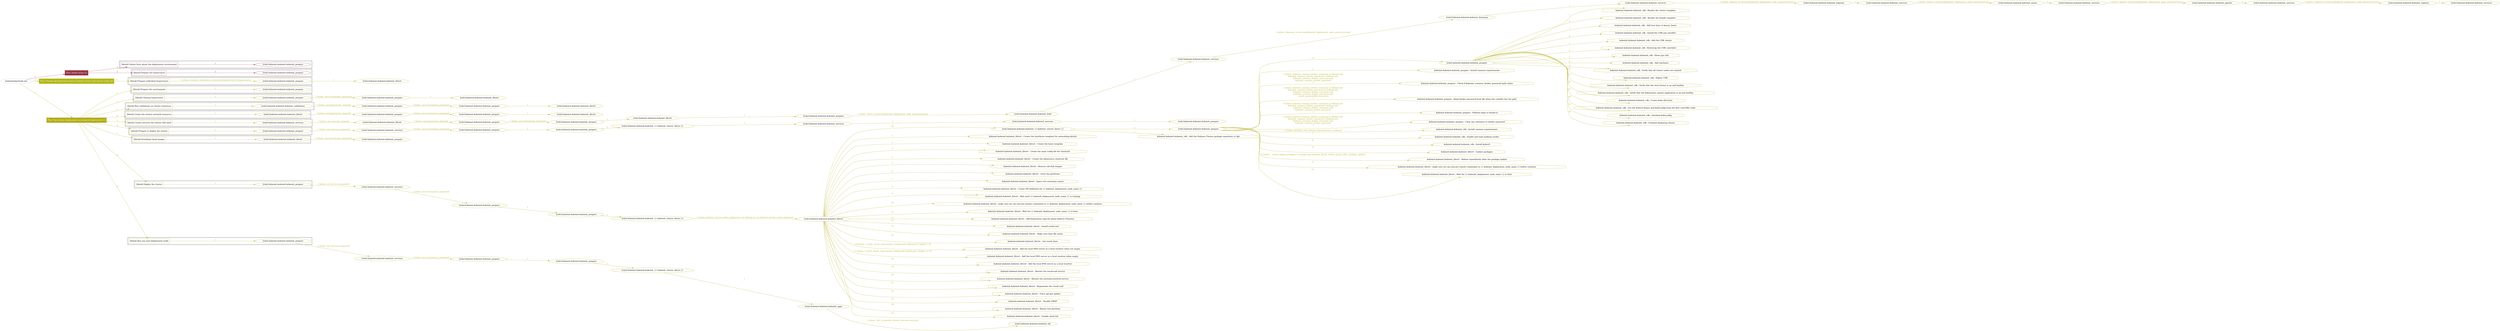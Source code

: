 digraph {
	graph [concentrate=true ordering=in rankdir=LR ratio=fill]
	edge [esep=5 sep=10]
	"kubeinit/playbook.yml" [id=root_node style=dotted]
	play_b4142843 [label="Play: Initial setup (1)" color="#973547" fontcolor="#ffffff" id=play_b4142843 shape=box style=filled tooltip=localhost]
	"kubeinit/playbook.yml" -> play_b4142843 [label="1 " color="#973547" fontcolor="#973547" id=edge_d8e93f79 labeltooltip="1 " tooltip="1 "]
	subgraph "kubeinit.kubeinit.kubeinit_prepare" {
		role_5fd76c20 [label="[role] kubeinit.kubeinit.kubeinit_prepare" color="#973547" id=role_5fd76c20 tooltip="kubeinit.kubeinit.kubeinit_prepare"]
	}
	subgraph "kubeinit.kubeinit.kubeinit_prepare" {
		role_b80c6a34 [label="[role] kubeinit.kubeinit.kubeinit_prepare" color="#973547" id=role_b80c6a34 tooltip="kubeinit.kubeinit.kubeinit_prepare"]
	}
	subgraph "Play: Initial setup (1)" {
		play_b4142843 -> block_f99a62e9 [label=1 color="#973547" fontcolor="#973547" id=edge_15dcc7bc labeltooltip=1 tooltip=1]
		subgraph cluster_block_f99a62e9 {
			block_f99a62e9 [label="[block] Gather facts about the deployment environment" color="#973547" id=block_f99a62e9 labeltooltip="Gather facts about the deployment environment" shape=box tooltip="Gather facts about the deployment environment"]
			block_f99a62e9 -> role_5fd76c20 [label="1 " color="#973547" fontcolor="#973547" id=edge_44fd4516 labeltooltip="1 " tooltip="1 "]
		}
		play_b4142843 -> block_16aec24b [label=2 color="#973547" fontcolor="#973547" id=edge_f9cb04c5 labeltooltip=2 tooltip=2]
		subgraph cluster_block_16aec24b {
			block_16aec24b [label="[block] Prepare the hypervisors" color="#973547" id=block_16aec24b labeltooltip="Prepare the hypervisors" shape=box tooltip="Prepare the hypervisors"]
			block_16aec24b -> role_b80c6a34 [label="1 " color="#973547" fontcolor="#973547" id=edge_e0d35c63 labeltooltip="1 " tooltip="1 "]
		}
	}
	play_0362718e [label="Play: Prepare all hypervisor hosts to deploy service and cluster nodes (0)" color="#b2b715" fontcolor="#ffffff" id=play_0362718e shape=box style=filled tooltip="Play: Prepare all hypervisor hosts to deploy service and cluster nodes (0)"]
	"kubeinit/playbook.yml" -> play_0362718e [label="2 " color="#b2b715" fontcolor="#b2b715" id=edge_70b43753 labeltooltip="2 " tooltip="2 "]
	subgraph "kubeinit.kubeinit.kubeinit_libvirt" {
		role_9002bcb9 [label="[role] kubeinit.kubeinit.kubeinit_libvirt" color="#b2b715" id=role_9002bcb9 tooltip="kubeinit.kubeinit.kubeinit_libvirt"]
	}
	subgraph "kubeinit.kubeinit.kubeinit_prepare" {
		role_f2a33eb7 [label="[role] kubeinit.kubeinit.kubeinit_prepare" color="#b2b715" id=role_f2a33eb7 tooltip="kubeinit.kubeinit.kubeinit_prepare"]
		role_f2a33eb7 -> role_9002bcb9 [label="1 " color="#b2b715" fontcolor="#b2b715" id=edge_ae31cb6d labeltooltip="1 " tooltip="1 "]
	}
	subgraph "Play: Prepare all hypervisor hosts to deploy service and cluster nodes (0)" {
		play_0362718e -> block_8d488126 [label=1 color="#b2b715" fontcolor="#b2b715" id=edge_5f3d4efa labeltooltip=1 tooltip=1]
		subgraph cluster_block_8d488126 {
			block_8d488126 [label="[block] Prepare individual hypervisors" color="#b2b715" id=block_8d488126 labeltooltip="Prepare individual hypervisors" shape=box tooltip="Prepare individual hypervisors"]
			block_8d488126 -> role_f2a33eb7 [label="1 [when: inventory_hostname in hostvars['kubeinit-facts'].hypervisors]" color="#b2b715" fontcolor="#b2b715" id=edge_90a49aba labeltooltip="1 [when: inventory_hostname in hostvars['kubeinit-facts'].hypervisors]" tooltip="1 [when: inventory_hostname in hostvars['kubeinit-facts'].hypervisors]"]
		}
	}
	play_d0fc94fb [label="Play: Run cluster deployment on prepared hypervisors (1)" color="#b2ad1a" fontcolor="#ffffff" id=play_d0fc94fb shape=box style=filled tooltip=localhost]
	"kubeinit/playbook.yml" -> play_d0fc94fb [label="3 " color="#b2ad1a" fontcolor="#b2ad1a" id=edge_9b1d80d9 labeltooltip="3 " tooltip="3 "]
	subgraph "kubeinit.kubeinit.kubeinit_prepare" {
		role_259c9ce5 [label="[role] kubeinit.kubeinit.kubeinit_prepare" color="#b2ad1a" id=role_259c9ce5 tooltip="kubeinit.kubeinit.kubeinit_prepare"]
	}
	subgraph "kubeinit.kubeinit.kubeinit_libvirt" {
		role_f465be51 [label="[role] kubeinit.kubeinit.kubeinit_libvirt" color="#b2ad1a" id=role_f465be51 tooltip="kubeinit.kubeinit.kubeinit_libvirt"]
	}
	subgraph "kubeinit.kubeinit.kubeinit_prepare" {
		role_e7b4a734 [label="[role] kubeinit.kubeinit.kubeinit_prepare" color="#b2ad1a" id=role_e7b4a734 tooltip="kubeinit.kubeinit.kubeinit_prepare"]
		role_e7b4a734 -> role_f465be51 [label="1 " color="#b2ad1a" fontcolor="#b2ad1a" id=edge_77a77939 labeltooltip="1 " tooltip="1 "]
	}
	subgraph "kubeinit.kubeinit.kubeinit_prepare" {
		role_81e64ee6 [label="[role] kubeinit.kubeinit.kubeinit_prepare" color="#b2ad1a" id=role_81e64ee6 tooltip="kubeinit.kubeinit.kubeinit_prepare"]
		role_81e64ee6 -> role_e7b4a734 [label="1 [when: not environment_prepared]" color="#b2ad1a" fontcolor="#b2ad1a" id=edge_45d0882b labeltooltip="1 [when: not environment_prepared]" tooltip="1 [when: not environment_prepared]"]
	}
	subgraph "kubeinit.kubeinit.kubeinit_libvirt" {
		role_05fbf9a8 [label="[role] kubeinit.kubeinit.kubeinit_libvirt" color="#b2ad1a" id=role_05fbf9a8 tooltip="kubeinit.kubeinit.kubeinit_libvirt"]
	}
	subgraph "kubeinit.kubeinit.kubeinit_prepare" {
		role_9c045e5a [label="[role] kubeinit.kubeinit.kubeinit_prepare" color="#b2ad1a" id=role_9c045e5a tooltip="kubeinit.kubeinit.kubeinit_prepare"]
		role_9c045e5a -> role_05fbf9a8 [label="1 " color="#b2ad1a" fontcolor="#b2ad1a" id=edge_de2a5a0a labeltooltip="1 " tooltip="1 "]
	}
	subgraph "kubeinit.kubeinit.kubeinit_prepare" {
		role_1e569037 [label="[role] kubeinit.kubeinit.kubeinit_prepare" color="#b2ad1a" id=role_1e569037 tooltip="kubeinit.kubeinit.kubeinit_prepare"]
		role_1e569037 -> role_9c045e5a [label="1 [when: not environment_prepared]" color="#b2ad1a" fontcolor="#b2ad1a" id=edge_0603b463 labeltooltip="1 [when: not environment_prepared]" tooltip="1 [when: not environment_prepared]"]
	}
	subgraph "kubeinit.kubeinit.kubeinit_validations" {
		role_11e7eadd [label="[role] kubeinit.kubeinit.kubeinit_validations" color="#b2ad1a" id=role_11e7eadd tooltip="kubeinit.kubeinit.kubeinit_validations"]
		role_11e7eadd -> role_1e569037 [label="1 [when: not hypervisors_cleaned]" color="#b2ad1a" fontcolor="#b2ad1a" id=edge_09c1f076 labeltooltip="1 [when: not hypervisors_cleaned]" tooltip="1 [when: not hypervisors_cleaned]"]
	}
	subgraph "kubeinit.kubeinit.kubeinit_libvirt" {
		role_dab13f3b [label="[role] kubeinit.kubeinit.kubeinit_libvirt" color="#b2ad1a" id=role_dab13f3b tooltip="kubeinit.kubeinit.kubeinit_libvirt"]
	}
	subgraph "kubeinit.kubeinit.kubeinit_prepare" {
		role_40592394 [label="[role] kubeinit.kubeinit.kubeinit_prepare" color="#b2ad1a" id=role_40592394 tooltip="kubeinit.kubeinit.kubeinit_prepare"]
		role_40592394 -> role_dab13f3b [label="1 " color="#b2ad1a" fontcolor="#b2ad1a" id=edge_db4a5496 labeltooltip="1 " tooltip="1 "]
	}
	subgraph "kubeinit.kubeinit.kubeinit_prepare" {
		role_64ebf9f7 [label="[role] kubeinit.kubeinit.kubeinit_prepare" color="#b2ad1a" id=role_64ebf9f7 tooltip="kubeinit.kubeinit.kubeinit_prepare"]
		role_64ebf9f7 -> role_40592394 [label="1 [when: not environment_prepared]" color="#b2ad1a" fontcolor="#b2ad1a" id=edge_c05d1795 labeltooltip="1 [when: not environment_prepared]" tooltip="1 [when: not environment_prepared]"]
	}
	subgraph "kubeinit.kubeinit.kubeinit_libvirt" {
		role_04cd56f4 [label="[role] kubeinit.kubeinit.kubeinit_libvirt" color="#b2ad1a" id=role_04cd56f4 tooltip="kubeinit.kubeinit.kubeinit_libvirt"]
		role_04cd56f4 -> role_64ebf9f7 [label="1 [when: not hypervisors_cleaned]" color="#b2ad1a" fontcolor="#b2ad1a" id=edge_a3b0ccb7 labeltooltip="1 [when: not hypervisors_cleaned]" tooltip="1 [when: not hypervisors_cleaned]"]
	}
	subgraph "kubeinit.kubeinit.kubeinit_services" {
		role_108289a1 [label="[role] kubeinit.kubeinit.kubeinit_services" color="#b2ad1a" id=role_108289a1 tooltip="kubeinit.kubeinit.kubeinit_services"]
	}
	subgraph "kubeinit.kubeinit.kubeinit_registry" {
		role_41460eb4 [label="[role] kubeinit.kubeinit.kubeinit_registry" color="#b2ad1a" id=role_41460eb4 tooltip="kubeinit.kubeinit.kubeinit_registry"]
		role_41460eb4 -> role_108289a1 [label="1 " color="#b2ad1a" fontcolor="#b2ad1a" id=edge_4aeb86e7 labeltooltip="1 " tooltip="1 "]
	}
	subgraph "kubeinit.kubeinit.kubeinit_services" {
		role_8ccbceeb [label="[role] kubeinit.kubeinit.kubeinit_services" color="#b2ad1a" id=role_8ccbceeb tooltip="kubeinit.kubeinit.kubeinit_services"]
		role_8ccbceeb -> role_41460eb4 [label="1 [when: 'registry' in hostvars[kubeinit_deployment_node_name].services]" color="#b2ad1a" fontcolor="#b2ad1a" id=edge_2a12ddde labeltooltip="1 [when: 'registry' in hostvars[kubeinit_deployment_node_name].services]" tooltip="1 [when: 'registry' in hostvars[kubeinit_deployment_node_name].services]"]
	}
	subgraph "kubeinit.kubeinit.kubeinit_apache" {
		role_a6cf0d19 [label="[role] kubeinit.kubeinit.kubeinit_apache" color="#b2ad1a" id=role_a6cf0d19 tooltip="kubeinit.kubeinit.kubeinit_apache"]
		role_a6cf0d19 -> role_8ccbceeb [label="1 " color="#b2ad1a" fontcolor="#b2ad1a" id=edge_65208956 labeltooltip="1 " tooltip="1 "]
	}
	subgraph "kubeinit.kubeinit.kubeinit_services" {
		role_ce0c48f6 [label="[role] kubeinit.kubeinit.kubeinit_services" color="#b2ad1a" id=role_ce0c48f6 tooltip="kubeinit.kubeinit.kubeinit_services"]
		role_ce0c48f6 -> role_a6cf0d19 [label="1 [when: 'apache' in hostvars[kubeinit_deployment_node_name].services]" color="#b2ad1a" fontcolor="#b2ad1a" id=edge_c51ceb13 labeltooltip="1 [when: 'apache' in hostvars[kubeinit_deployment_node_name].services]" tooltip="1 [when: 'apache' in hostvars[kubeinit_deployment_node_name].services]"]
	}
	subgraph "kubeinit.kubeinit.kubeinit_nexus" {
		role_27eefd0d [label="[role] kubeinit.kubeinit.kubeinit_nexus" color="#b2ad1a" id=role_27eefd0d tooltip="kubeinit.kubeinit.kubeinit_nexus"]
		role_27eefd0d -> role_ce0c48f6 [label="1 " color="#b2ad1a" fontcolor="#b2ad1a" id=edge_dad4a810 labeltooltip="1 " tooltip="1 "]
	}
	subgraph "kubeinit.kubeinit.kubeinit_services" {
		role_c124c440 [label="[role] kubeinit.kubeinit.kubeinit_services" color="#b2ad1a" id=role_c124c440 tooltip="kubeinit.kubeinit.kubeinit_services"]
		role_c124c440 -> role_27eefd0d [label="1 [when: 'nexus' in hostvars[kubeinit_deployment_node_name].services]" color="#b2ad1a" fontcolor="#b2ad1a" id=edge_c75cd27e labeltooltip="1 [when: 'nexus' in hostvars[kubeinit_deployment_node_name].services]" tooltip="1 [when: 'nexus' in hostvars[kubeinit_deployment_node_name].services]"]
	}
	subgraph "kubeinit.kubeinit.kubeinit_haproxy" {
		role_227ec26a [label="[role] kubeinit.kubeinit.kubeinit_haproxy" color="#b2ad1a" id=role_227ec26a tooltip="kubeinit.kubeinit.kubeinit_haproxy"]
		role_227ec26a -> role_c124c440 [label="1 " color="#b2ad1a" fontcolor="#b2ad1a" id=edge_9cbf6063 labeltooltip="1 " tooltip="1 "]
	}
	subgraph "kubeinit.kubeinit.kubeinit_services" {
		role_daa941b5 [label="[role] kubeinit.kubeinit.kubeinit_services" color="#b2ad1a" id=role_daa941b5 tooltip="kubeinit.kubeinit.kubeinit_services"]
		role_daa941b5 -> role_227ec26a [label="1 [when: 'haproxy' in hostvars[kubeinit_deployment_node_name].services]" color="#b2ad1a" fontcolor="#b2ad1a" id=edge_f5ceef2f labeltooltip="1 [when: 'haproxy' in hostvars[kubeinit_deployment_node_name].services]" tooltip="1 [when: 'haproxy' in hostvars[kubeinit_deployment_node_name].services]"]
	}
	subgraph "kubeinit.kubeinit.kubeinit_dnsmasq" {
		role_7cfa8751 [label="[role] kubeinit.kubeinit.kubeinit_dnsmasq" color="#b2ad1a" id=role_7cfa8751 tooltip="kubeinit.kubeinit.kubeinit_dnsmasq"]
		role_7cfa8751 -> role_daa941b5 [label="1 " color="#b2ad1a" fontcolor="#b2ad1a" id=edge_d35b6917 labeltooltip="1 " tooltip="1 "]
	}
	subgraph "kubeinit.kubeinit.kubeinit_services" {
		role_18c138a9 [label="[role] kubeinit.kubeinit.kubeinit_services" color="#b2ad1a" id=role_18c138a9 tooltip="kubeinit.kubeinit.kubeinit_services"]
		role_18c138a9 -> role_7cfa8751 [label="1 [when: 'dnsmasq' in hostvars[kubeinit_deployment_node_name].services]" color="#b2ad1a" fontcolor="#b2ad1a" id=edge_7dfa1e6d labeltooltip="1 [when: 'dnsmasq' in hostvars[kubeinit_deployment_node_name].services]" tooltip="1 [when: 'dnsmasq' in hostvars[kubeinit_deployment_node_name].services]"]
	}
	subgraph "kubeinit.kubeinit.kubeinit_bind" {
		role_0f2b4d2e [label="[role] kubeinit.kubeinit.kubeinit_bind" color="#b2ad1a" id=role_0f2b4d2e tooltip="kubeinit.kubeinit.kubeinit_bind"]
		role_0f2b4d2e -> role_18c138a9 [label="1 " color="#b2ad1a" fontcolor="#b2ad1a" id=edge_39209c2c labeltooltip="1 " tooltip="1 "]
	}
	subgraph "kubeinit.kubeinit.kubeinit_prepare" {
		role_6e317949 [label="[role] kubeinit.kubeinit.kubeinit_prepare" color="#b2ad1a" id=role_6e317949 tooltip="kubeinit.kubeinit.kubeinit_prepare"]
		role_6e317949 -> role_0f2b4d2e [label="1 [when: 'bind' in hostvars[kubeinit_deployment_node_name].services]" color="#b2ad1a" fontcolor="#b2ad1a" id=edge_e391d7bb labeltooltip="1 [when: 'bind' in hostvars[kubeinit_deployment_node_name].services]" tooltip="1 [when: 'bind' in hostvars[kubeinit_deployment_node_name].services]"]
	}
	subgraph "kubeinit.kubeinit.kubeinit_libvirt" {
		role_b9032626 [label="[role] kubeinit.kubeinit.kubeinit_libvirt" color="#b2ad1a" id=role_b9032626 tooltip="kubeinit.kubeinit.kubeinit_libvirt"]
		role_b9032626 -> role_6e317949 [label="1 " color="#b2ad1a" fontcolor="#b2ad1a" id=edge_2b557feb labeltooltip="1 " tooltip="1 "]
	}
	subgraph "kubeinit.kubeinit.kubeinit_prepare" {
		role_022afa67 [label="[role] kubeinit.kubeinit.kubeinit_prepare" color="#b2ad1a" id=role_022afa67 tooltip="kubeinit.kubeinit.kubeinit_prepare"]
		role_022afa67 -> role_b9032626 [label="1 " color="#b2ad1a" fontcolor="#b2ad1a" id=edge_54298afa labeltooltip="1 " tooltip="1 "]
	}
	subgraph "kubeinit.kubeinit.kubeinit_prepare" {
		role_ad750212 [label="[role] kubeinit.kubeinit.kubeinit_prepare" color="#b2ad1a" id=role_ad750212 tooltip="kubeinit.kubeinit.kubeinit_prepare"]
		role_ad750212 -> role_022afa67 [label="1 [when: not environment_prepared]" color="#b2ad1a" fontcolor="#b2ad1a" id=edge_8857d2ce labeltooltip="1 [when: not environment_prepared]" tooltip="1 [when: not environment_prepared]"]
	}
	subgraph "kubeinit.kubeinit.kubeinit_libvirt" {
		role_9d57970e [label="[role] kubeinit.kubeinit.kubeinit_libvirt" color="#b2ad1a" id=role_9d57970e tooltip="kubeinit.kubeinit.kubeinit_libvirt"]
		role_9d57970e -> role_ad750212 [label="1 [when: not hypervisors_cleaned]" color="#b2ad1a" fontcolor="#b2ad1a" id=edge_a274e584 labeltooltip="1 [when: not hypervisors_cleaned]" tooltip="1 [when: not hypervisors_cleaned]"]
	}
	subgraph "kubeinit.kubeinit.kubeinit_services" {
		role_e358cb60 [label="[role] kubeinit.kubeinit.kubeinit_services" color="#b2ad1a" id=role_e358cb60 tooltip="kubeinit.kubeinit.kubeinit_services"]
		role_e358cb60 -> role_9d57970e [label="1 [when: not network_created]" color="#b2ad1a" fontcolor="#b2ad1a" id=edge_c23378e9 labeltooltip="1 [when: not network_created]" tooltip="1 [when: not network_created]"]
	}
	subgraph "kubeinit.kubeinit.kubeinit_prepare" {
		role_d93c1aff [label="[role] kubeinit.kubeinit.kubeinit_prepare" color="#b2ad1a" id=role_d93c1aff tooltip="kubeinit.kubeinit.kubeinit_prepare"]
	}
	subgraph "kubeinit.kubeinit.kubeinit_services" {
		role_beaadd67 [label="[role] kubeinit.kubeinit.kubeinit_services" color="#b2ad1a" id=role_beaadd67 tooltip="kubeinit.kubeinit.kubeinit_services"]
		role_beaadd67 -> role_d93c1aff [label="1 " color="#b2ad1a" fontcolor="#b2ad1a" id=edge_4d64b4b0 labeltooltip="1 " tooltip="1 "]
	}
	subgraph "kubeinit.kubeinit.kubeinit_services" {
		role_87ef9348 [label="[role] kubeinit.kubeinit.kubeinit_services" color="#b2ad1a" id=role_87ef9348 tooltip="kubeinit.kubeinit.kubeinit_services"]
		role_87ef9348 -> role_beaadd67 [label="1 " color="#b2ad1a" fontcolor="#b2ad1a" id=edge_472b96a5 labeltooltip="1 " tooltip="1 "]
	}
	subgraph "kubeinit.kubeinit.kubeinit_{{ kubeinit_cluster_distro }}" {
		role_b4064f18 [label="[role] kubeinit.kubeinit.kubeinit_{{ kubeinit_cluster_distro }}" color="#b2ad1a" id=role_b4064f18 tooltip="kubeinit.kubeinit.kubeinit_{{ kubeinit_cluster_distro }}"]
		role_b4064f18 -> role_87ef9348 [label="1 " color="#b2ad1a" fontcolor="#b2ad1a" id=edge_834eebdc labeltooltip="1 " tooltip="1 "]
	}
	subgraph "kubeinit.kubeinit.kubeinit_prepare" {
		role_a19bcbb1 [label="[role] kubeinit.kubeinit.kubeinit_prepare" color="#b2ad1a" id=role_a19bcbb1 tooltip="kubeinit.kubeinit.kubeinit_prepare"]
		role_a19bcbb1 -> role_b4064f18 [label="1 " color="#b2ad1a" fontcolor="#b2ad1a" id=edge_17919f01 labeltooltip="1 " tooltip="1 "]
	}
	subgraph "kubeinit.kubeinit.kubeinit_prepare" {
		role_907b0729 [label="[role] kubeinit.kubeinit.kubeinit_prepare" color="#b2ad1a" id=role_907b0729 tooltip="kubeinit.kubeinit.kubeinit_prepare"]
		role_907b0729 -> role_a19bcbb1 [label="1 " color="#b2ad1a" fontcolor="#b2ad1a" id=edge_40e25a2a labeltooltip="1 " tooltip="1 "]
	}
	subgraph "kubeinit.kubeinit.kubeinit_services" {
		role_db659fed [label="[role] kubeinit.kubeinit.kubeinit_services" color="#b2ad1a" id=role_db659fed tooltip="kubeinit.kubeinit.kubeinit_services"]
		role_db659fed -> role_907b0729 [label="1 [when: not environment_prepared]" color="#b2ad1a" fontcolor="#b2ad1a" id=edge_c89e1618 labeltooltip="1 [when: not environment_prepared]" tooltip="1 [when: not environment_prepared]"]
	}
	subgraph "kubeinit.kubeinit.kubeinit_prepare" {
		role_b48a339b [label="[role] kubeinit.kubeinit.kubeinit_prepare" color="#b2ad1a" id=role_b48a339b tooltip="kubeinit.kubeinit.kubeinit_prepare"]
		role_b48a339b -> role_db659fed [label="1 [when: not services_prepared]" color="#b2ad1a" fontcolor="#b2ad1a" id=edge_889160a8 labeltooltip="1 [when: not services_prepared]" tooltip="1 [when: not services_prepared]"]
	}
	subgraph "kubeinit.kubeinit.kubeinit_prepare" {
		role_15819dd2 [label="[role] kubeinit.kubeinit.kubeinit_prepare" color="#b2ad1a" id=role_15819dd2 tooltip="kubeinit.kubeinit.kubeinit_prepare"]
	}
	subgraph "kubeinit.kubeinit.kubeinit_libvirt" {
		role_956dd9eb [label="[role] kubeinit.kubeinit.kubeinit_libvirt" color="#b2ad1a" id=role_956dd9eb tooltip="kubeinit.kubeinit.kubeinit_libvirt"]
		role_956dd9eb -> role_15819dd2 [label="1 [when: not environment_prepared]" color="#b2ad1a" fontcolor="#b2ad1a" id=edge_f601525b labeltooltip="1 [when: not environment_prepared]" tooltip="1 [when: not environment_prepared]"]
	}
	subgraph "kubeinit.kubeinit.kubeinit_prepare" {
		role_2379532b [label="[role] kubeinit.kubeinit.kubeinit_prepare" color="#b2ad1a" id=role_2379532b tooltip="kubeinit.kubeinit.kubeinit_prepare"]
		task_6950f49f [label="kubeinit.kubeinit.kubeinit_cdk : Render the cluster template" color="#b2ad1a" id=task_6950f49f shape=octagon tooltip="kubeinit.kubeinit.kubeinit_cdk : Render the cluster template"]
		role_2379532b -> task_6950f49f [label="1 " color="#b2ad1a" fontcolor="#b2ad1a" id=edge_3edfcd7d labeltooltip="1 " tooltip="1 "]
		task_e66ec96d [label="kubeinit.kubeinit.kubeinit_cdk : Render the bundle template" color="#b2ad1a" id=task_e66ec96d shape=octagon tooltip="kubeinit.kubeinit.kubeinit_cdk : Render the bundle template"]
		role_2379532b -> task_e66ec96d [label="2 " color="#b2ad1a" fontcolor="#b2ad1a" id=edge_dbed618c labeltooltip="2 " tooltip="2 "]
		task_2e17ccae [label="kubeinit.kubeinit.kubeinit_cdk : Add host keys to known_hosts" color="#b2ad1a" id=task_2e17ccae shape=octagon tooltip="kubeinit.kubeinit.kubeinit_cdk : Add host keys to known_hosts"]
		role_2379532b -> task_2e17ccae [label="3 " color="#b2ad1a" fontcolor="#b2ad1a" id=edge_3593e011 labeltooltip="3 " tooltip="3 "]
		task_f4982a74 [label="kubeinit.kubeinit.kubeinit_cdk : Install the CDK juju installer" color="#b2ad1a" id=task_f4982a74 shape=octagon tooltip="kubeinit.kubeinit.kubeinit_cdk : Install the CDK juju installer"]
		role_2379532b -> task_f4982a74 [label="4 " color="#b2ad1a" fontcolor="#b2ad1a" id=edge_7eb74ea6 labeltooltip="4 " tooltip="4 "]
		task_4a4a9080 [label="kubeinit.kubeinit.kubeinit_cdk : Add the CDK cluster" color="#b2ad1a" id=task_4a4a9080 shape=octagon tooltip="kubeinit.kubeinit.kubeinit_cdk : Add the CDK cluster"]
		role_2379532b -> task_4a4a9080 [label="5 " color="#b2ad1a" fontcolor="#b2ad1a" id=edge_3a8000be labeltooltip="5 " tooltip="5 "]
		task_4d718269 [label="kubeinit.kubeinit.kubeinit_cdk : Bootstrap the CDK controller" color="#b2ad1a" id=task_4d718269 shape=octagon tooltip="kubeinit.kubeinit.kubeinit_cdk : Bootstrap the CDK controller"]
		role_2379532b -> task_4d718269 [label="6 " color="#b2ad1a" fontcolor="#b2ad1a" id=edge_05aef146 labeltooltip="6 " tooltip="6 "]
		task_df043d96 [label="kubeinit.kubeinit.kubeinit_cdk : Show juju info" color="#b2ad1a" id=task_df043d96 shape=octagon tooltip="kubeinit.kubeinit.kubeinit_cdk : Show juju info"]
		role_2379532b -> task_df043d96 [label="7 " color="#b2ad1a" fontcolor="#b2ad1a" id=edge_56c8c7fe labeltooltip="7 " tooltip="7 "]
		task_5eddd53b [label="kubeinit.kubeinit.kubeinit_cdk : Add machines" color="#b2ad1a" id=task_5eddd53b shape=octagon tooltip="kubeinit.kubeinit.kubeinit_cdk : Add machines"]
		role_2379532b -> task_5eddd53b [label="8 " color="#b2ad1a" fontcolor="#b2ad1a" id=edge_5dacf59e labeltooltip="8 " tooltip="8 "]
		task_c7b1f2e1 [label="kubeinit.kubeinit.kubeinit_cdk : Verify that all cluster nodes are started" color="#b2ad1a" id=task_c7b1f2e1 shape=octagon tooltip="kubeinit.kubeinit.kubeinit_cdk : Verify that all cluster nodes are started"]
		role_2379532b -> task_c7b1f2e1 [label="9 " color="#b2ad1a" fontcolor="#b2ad1a" id=edge_bc8a4c61 labeltooltip="9 " tooltip="9 "]
		task_26461da7 [label="kubeinit.kubeinit.kubeinit_cdk : Deploy CDK" color="#b2ad1a" id=task_26461da7 shape=octagon tooltip="kubeinit.kubeinit.kubeinit_cdk : Deploy CDK"]
		role_2379532b -> task_26461da7 [label="10 " color="#b2ad1a" fontcolor="#b2ad1a" id=edge_b9ee00a0 labeltooltip="10 " tooltip="10 "]
		task_0b14b20a [label="kubeinit.kubeinit.kubeinit_cdk : Verify that the etcd cluster is up and healthy" color="#b2ad1a" id=task_0b14b20a shape=octagon tooltip="kubeinit.kubeinit.kubeinit_cdk : Verify that the etcd cluster is up and healthy"]
		role_2379532b -> task_0b14b20a [label="11 " color="#b2ad1a" fontcolor="#b2ad1a" id=edge_00f7691c labeltooltip="11 " tooltip="11 "]
		task_131e657b [label="kubeinit.kubeinit.kubeinit_cdk : Verify that the kubernetes_master application is up and healthy" color="#b2ad1a" id=task_131e657b shape=octagon tooltip="kubeinit.kubeinit.kubeinit_cdk : Verify that the kubernetes_master application is up and healthy"]
		role_2379532b -> task_131e657b [label="12 " color="#b2ad1a" fontcolor="#b2ad1a" id=edge_fa1e1a50 labeltooltip="12 " tooltip="12 "]
		task_aa17c3f0 [label="kubeinit.kubeinit.kubeinit_cdk : Create kube directory" color="#b2ad1a" id=task_aa17c3f0 shape=octagon tooltip="kubeinit.kubeinit.kubeinit_cdk : Create kube directory"]
		role_2379532b -> task_aa17c3f0 [label="13 " color="#b2ad1a" fontcolor="#b2ad1a" id=edge_d06d233b labeltooltip="13 " tooltip="13 "]
		task_bfe12432 [label="kubeinit.kubeinit.kubeinit_cdk : Get the kubectl binary and kubeconfig from the first controller node" color="#b2ad1a" id=task_bfe12432 shape=octagon tooltip="kubeinit.kubeinit.kubeinit_cdk : Get the kubectl binary and kubeconfig from the first controller node"]
		role_2379532b -> task_bfe12432 [label="14 " color="#b2ad1a" fontcolor="#b2ad1a" id=edge_3d5d6f25 labeltooltip="14 " tooltip="14 "]
		task_8e58dd4b [label="kubeinit.kubeinit.kubeinit_cdk : Autoload kubeconfig" color="#b2ad1a" id=task_8e58dd4b shape=octagon tooltip="kubeinit.kubeinit.kubeinit_cdk : Autoload kubeconfig"]
		role_2379532b -> task_8e58dd4b [label="15 " color="#b2ad1a" fontcolor="#b2ad1a" id=edge_bcc67c30 labeltooltip="15 " tooltip="15 "]
		task_c4583823 [label="kubeinit.kubeinit.kubeinit_cdk : Finished deploying cluster" color="#b2ad1a" id=task_c4583823 shape=octagon tooltip="kubeinit.kubeinit.kubeinit_cdk : Finished deploying cluster"]
		role_2379532b -> task_c4583823 [label="16 " color="#b2ad1a" fontcolor="#b2ad1a" id=edge_87561756 labeltooltip="16 " tooltip="16 "]
	}
	subgraph "kubeinit.kubeinit.kubeinit_prepare" {
		role_007ca981 [label="[role] kubeinit.kubeinit.kubeinit_prepare" color="#b2ad1a" id=role_007ca981 tooltip="kubeinit.kubeinit.kubeinit_prepare"]
		task_cea8e352 [label="kubeinit.kubeinit.kubeinit_prepare : Install common requirements" color="#b2ad1a" id=task_cea8e352 shape=octagon tooltip="kubeinit.kubeinit.kubeinit_prepare : Install common requirements"]
		role_007ca981 -> task_cea8e352 [label="1 " color="#b2ad1a" fontcolor="#b2ad1a" id=edge_42fbe303 labeltooltip="1 " tooltip="1 "]
		task_3368d740 [label="kubeinit.kubeinit.kubeinit_prepare : Check if kubeinit_common_docker_password path exists" color="#b2ad1a" id=task_3368d740 shape=octagon tooltip="kubeinit.kubeinit.kubeinit_prepare : Check if kubeinit_common_docker_password path exists"]
		role_007ca981 -> task_3368d740 [label="2 [when: kubeinit_common_docker_username is defined and
kubeinit_common_docker_password is defined and
kubeinit_common_docker_username and
kubeinit_common_docker_password
]" color="#b2ad1a" fontcolor="#b2ad1a" id=edge_ccf9ada4 labeltooltip="2 [when: kubeinit_common_docker_username is defined and
kubeinit_common_docker_password is defined and
kubeinit_common_docker_username and
kubeinit_common_docker_password
]" tooltip="2 [when: kubeinit_common_docker_username is defined and
kubeinit_common_docker_password is defined and
kubeinit_common_docker_username and
kubeinit_common_docker_password
]"]
		task_30d4f455 [label="kubeinit.kubeinit.kubeinit_prepare : Read docker password from file when the variable has the path" color="#b2ad1a" id=task_30d4f455 shape=octagon tooltip="kubeinit.kubeinit.kubeinit_prepare : Read docker password from file when the variable has the path"]
		role_007ca981 -> task_30d4f455 [label="3 [when: kubeinit_common_docker_username is defined and
kubeinit_common_docker_password is defined and
kubeinit_common_docker_username and
kubeinit_common_docker_password and
_result_passwordfile.stat.exists
]" color="#b2ad1a" fontcolor="#b2ad1a" id=edge_eb710c03 labeltooltip="3 [when: kubeinit_common_docker_username is defined and
kubeinit_common_docker_password is defined and
kubeinit_common_docker_username and
kubeinit_common_docker_password and
_result_passwordfile.stat.exists
]" tooltip="3 [when: kubeinit_common_docker_username is defined and
kubeinit_common_docker_password is defined and
kubeinit_common_docker_username and
kubeinit_common_docker_password and
_result_passwordfile.stat.exists
]"]
		task_5c6c90e7 [label="kubeinit.kubeinit.kubeinit_prepare : Podman login to docker.io" color="#b2ad1a" id=task_5c6c90e7 shape=octagon tooltip="kubeinit.kubeinit.kubeinit_prepare : Podman login to docker.io"]
		role_007ca981 -> task_5c6c90e7 [label="4 [when: kubeinit_common_docker_username is defined and
kubeinit_common_docker_password is defined and
kubeinit_common_docker_username and
kubeinit_common_docker_password
]" color="#b2ad1a" fontcolor="#b2ad1a" id=edge_d5a35529 labeltooltip="4 [when: kubeinit_common_docker_username is defined and
kubeinit_common_docker_password is defined and
kubeinit_common_docker_username and
kubeinit_common_docker_password
]" tooltip="4 [when: kubeinit_common_docker_username is defined and
kubeinit_common_docker_password is defined and
kubeinit_common_docker_username and
kubeinit_common_docker_password
]"]
		task_4f383a5c [label="kubeinit.kubeinit.kubeinit_prepare : Clear any reference to docker password" color="#b2ad1a" id=task_4f383a5c shape=octagon tooltip="kubeinit.kubeinit.kubeinit_prepare : Clear any reference to docker password"]
		role_007ca981 -> task_4f383a5c [label="5 [when: kubeinit_common_docker_username is defined and
kubeinit_common_docker_password is defined and
kubeinit_common_docker_username and
kubeinit_common_docker_password
]" color="#b2ad1a" fontcolor="#b2ad1a" id=edge_2728b75c labeltooltip="5 [when: kubeinit_common_docker_username is defined and
kubeinit_common_docker_password is defined and
kubeinit_common_docker_username and
kubeinit_common_docker_password
]" tooltip="5 [when: kubeinit_common_docker_username is defined and
kubeinit_common_docker_password is defined and
kubeinit_common_docker_username and
kubeinit_common_docker_password
]"]
		task_055ba95b [label="kubeinit.kubeinit.kubeinit_cdk : Install common requirements" color="#b2ad1a" id=task_055ba95b shape=octagon tooltip="kubeinit.kubeinit.kubeinit_cdk : Install common requirements"]
		role_007ca981 -> task_055ba95b [label="6 [when: kubeinit_cdk_common_dependencies is defined]" color="#b2ad1a" fontcolor="#b2ad1a" id=edge_1c684b34 labeltooltip="6 [when: kubeinit_cdk_common_dependencies is defined]" tooltip="6 [when: kubeinit_cdk_common_dependencies is defined]"]
		task_d82a668e [label="kubeinit.kubeinit.kubeinit_cdk : Enable and start podman.socket" color="#b2ad1a" id=task_d82a668e shape=octagon tooltip="kubeinit.kubeinit.kubeinit_cdk : Enable and start podman.socket"]
		role_007ca981 -> task_d82a668e [label="7 " color="#b2ad1a" fontcolor="#b2ad1a" id=edge_dbef0c5d labeltooltip="7 " tooltip="7 "]
		task_de0e8891 [label="kubeinit.kubeinit.kubeinit_cdk : Install kubectl" color="#b2ad1a" id=task_de0e8891 shape=octagon tooltip="kubeinit.kubeinit.kubeinit_cdk : Install kubectl"]
		role_007ca981 -> task_de0e8891 [label="8 " color="#b2ad1a" fontcolor="#b2ad1a" id=edge_7aa85e52 labeltooltip="8 " tooltip="8 "]
		task_27b03a95 [label="kubeinit.kubeinit.kubeinit_libvirt : Update packages" color="#b2ad1a" id=task_27b03a95 shape=octagon tooltip="kubeinit.kubeinit.kubeinit_libvirt : Update packages"]
		role_007ca981 -> task_27b03a95 [label="9 " color="#b2ad1a" fontcolor="#b2ad1a" id=edge_3c4009ba labeltooltip="9 " tooltip="9 "]
		task_c9ffb360 [label="kubeinit.kubeinit.kubeinit_libvirt : Reboot immediately after the package update" color="#b2ad1a" id=task_c9ffb360 shape=octagon tooltip="kubeinit.kubeinit.kubeinit_libvirt : Reboot immediately after the package update"]
		role_007ca981 -> task_c9ffb360 [label="10 [when: _result_update_packages is changed and kubeinit_libvirt_reboot_guests_after_package_update]" color="#b2ad1a" fontcolor="#b2ad1a" id=edge_acb1fa21 labeltooltip="10 [when: _result_update_packages is changed and kubeinit_libvirt_reboot_guests_after_package_update]" tooltip="10 [when: _result_update_packages is changed and kubeinit_libvirt_reboot_guests_after_package_update]"]
		task_37541da1 [label="kubeinit.kubeinit.kubeinit_libvirt : make sure we can execute remote commands in {{ kubeinit_deployment_node_name }} before continue" color="#b2ad1a" id=task_37541da1 shape=octagon tooltip="kubeinit.kubeinit.kubeinit_libvirt : make sure we can execute remote commands in {{ kubeinit_deployment_node_name }} before continue"]
		role_007ca981 -> task_37541da1 [label="11 " color="#b2ad1a" fontcolor="#b2ad1a" id=edge_e622f2f1 labeltooltip="11 " tooltip="11 "]
		task_2daf8ffc [label="kubeinit.kubeinit.kubeinit_libvirt : Wait for {{ kubeinit_deployment_node_name }} to boot" color="#b2ad1a" id=task_2daf8ffc shape=octagon tooltip="kubeinit.kubeinit.kubeinit_libvirt : Wait for {{ kubeinit_deployment_node_name }} to boot"]
		role_007ca981 -> task_2daf8ffc [label="12 " color="#b2ad1a" fontcolor="#b2ad1a" id=edge_8d0ed63e labeltooltip="12 " tooltip="12 "]
		role_007ca981 -> role_2379532b [label="13 " color="#b2ad1a" fontcolor="#b2ad1a" id=edge_156a6fd0 labeltooltip="13 " tooltip="13 "]
	}
	subgraph "kubeinit.kubeinit.kubeinit_{{ kubeinit_cluster_distro }}" {
		role_8e84b22d [label="[role] kubeinit.kubeinit.kubeinit_{{ kubeinit_cluster_distro }}" color="#b2ad1a" id=role_8e84b22d tooltip="kubeinit.kubeinit.kubeinit_{{ kubeinit_cluster_distro }}"]
		task_781e2c9c [label="kubeinit.kubeinit.kubeinit_cdk : Add the Podman Ubuntu package repository to Apt" color="#b2ad1a" id=task_781e2c9c shape=octagon tooltip="kubeinit.kubeinit.kubeinit_cdk : Add the Podman Ubuntu package repository to Apt"]
		role_8e84b22d -> task_781e2c9c [label="1 " color="#b2ad1a" fontcolor="#b2ad1a" id=edge_c27c994d labeltooltip="1 " tooltip="1 "]
		role_8e84b22d -> role_007ca981 [label="2 " color="#b2ad1a" fontcolor="#b2ad1a" id=edge_e93b52b0 labeltooltip="2 " tooltip="2 "]
	}
	subgraph "kubeinit.kubeinit.kubeinit_libvirt" {
		role_63323126 [label="[role] kubeinit.kubeinit.kubeinit_libvirt" color="#b2ad1a" id=role_63323126 tooltip="kubeinit.kubeinit.kubeinit_libvirt"]
		task_f4f338ff [label="kubeinit.kubeinit.kubeinit_libvirt : Create the interfaces template for networking details" color="#b2ad1a" id=task_f4f338ff shape=octagon tooltip="kubeinit.kubeinit.kubeinit_libvirt : Create the interfaces template for networking details"]
		role_63323126 -> task_f4f338ff [label="1 " color="#b2ad1a" fontcolor="#b2ad1a" id=edge_38923645 labeltooltip="1 " tooltip="1 "]
		task_bbe5bb92 [label="kubeinit.kubeinit.kubeinit_libvirt : Create the hosts template" color="#b2ad1a" id=task_bbe5bb92 shape=octagon tooltip="kubeinit.kubeinit.kubeinit_libvirt : Create the hosts template"]
		role_63323126 -> task_bbe5bb92 [label="2 " color="#b2ad1a" fontcolor="#b2ad1a" id=edge_d3c26ae6 labeltooltip="2 " tooltip="2 "]
		task_bb314253 [label="kubeinit.kubeinit.kubeinit_libvirt : Create the main config file for cloud-init" color="#b2ad1a" id=task_bb314253 shape=octagon tooltip="kubeinit.kubeinit.kubeinit_libvirt : Create the main config file for cloud-init"]
		role_63323126 -> task_bb314253 [label="3 " color="#b2ad1a" fontcolor="#b2ad1a" id=edge_5cf46a34 labeltooltip="3 " tooltip="3 "]
		task_211a4c5f [label="kubeinit.kubeinit.kubeinit_libvirt : Create the datasource cloud-init file" color="#b2ad1a" id=task_211a4c5f shape=octagon tooltip="kubeinit.kubeinit.kubeinit_libvirt : Create the datasource cloud-init file"]
		role_63323126 -> task_211a4c5f [label="4 " color="#b2ad1a" fontcolor="#b2ad1a" id=edge_ef6dec38 labeltooltip="4 " tooltip="4 "]
		task_29f82415 [label="kubeinit.kubeinit.kubeinit_libvirt : Remove old disk images" color="#b2ad1a" id=task_29f82415 shape=octagon tooltip="kubeinit.kubeinit.kubeinit_libvirt : Remove old disk images"]
		role_63323126 -> task_29f82415 [label="5 " color="#b2ad1a" fontcolor="#b2ad1a" id=edge_717765b4 labeltooltip="5 " tooltip="5 "]
		task_df3feb4d [label="kubeinit.kubeinit.kubeinit_libvirt : Grow the partitions" color="#b2ad1a" id=task_df3feb4d shape=octagon tooltip="kubeinit.kubeinit.kubeinit_libvirt : Grow the partitions"]
		role_63323126 -> task_df3feb4d [label="6 " color="#b2ad1a" fontcolor="#b2ad1a" id=edge_10334da6 labeltooltip="6 " tooltip="6 "]
		task_799baf05 [label="kubeinit.kubeinit.kubeinit_libvirt : Inject virt-customize assets" color="#b2ad1a" id=task_799baf05 shape=octagon tooltip="kubeinit.kubeinit.kubeinit_libvirt : Inject virt-customize assets"]
		role_63323126 -> task_799baf05 [label="7 " color="#b2ad1a" fontcolor="#b2ad1a" id=edge_d1a578e2 labeltooltip="7 " tooltip="7 "]
		task_578360fa [label="kubeinit.kubeinit.kubeinit_libvirt : Create VM definition for {{ kubeinit_deployment_node_name }}" color="#b2ad1a" id=task_578360fa shape=octagon tooltip="kubeinit.kubeinit.kubeinit_libvirt : Create VM definition for {{ kubeinit_deployment_node_name }}"]
		role_63323126 -> task_578360fa [label="8 " color="#b2ad1a" fontcolor="#b2ad1a" id=edge_828d9a6c labeltooltip="8 " tooltip="8 "]
		task_27cf1802 [label="kubeinit.kubeinit.kubeinit_libvirt : Wait until {{ kubeinit_deployment_node_name }} is running" color="#b2ad1a" id=task_27cf1802 shape=octagon tooltip="kubeinit.kubeinit.kubeinit_libvirt : Wait until {{ kubeinit_deployment_node_name }} is running"]
		role_63323126 -> task_27cf1802 [label="9 " color="#b2ad1a" fontcolor="#b2ad1a" id=edge_7e6cfb62 labeltooltip="9 " tooltip="9 "]
		task_6f979773 [label="kubeinit.kubeinit.kubeinit_libvirt : make sure we can execute remote commands in {{ kubeinit_deployment_node_name }} before continue" color="#b2ad1a" id=task_6f979773 shape=octagon tooltip="kubeinit.kubeinit.kubeinit_libvirt : make sure we can execute remote commands in {{ kubeinit_deployment_node_name }} before continue"]
		role_63323126 -> task_6f979773 [label="10 " color="#b2ad1a" fontcolor="#b2ad1a" id=edge_4c89dea7 labeltooltip="10 " tooltip="10 "]
		task_01f8ea95 [label="kubeinit.kubeinit.kubeinit_libvirt : Wait for {{ kubeinit_deployment_node_name }} to boot" color="#b2ad1a" id=task_01f8ea95 shape=octagon tooltip="kubeinit.kubeinit.kubeinit_libvirt : Wait for {{ kubeinit_deployment_node_name }} to boot"]
		role_63323126 -> task_01f8ea95 [label="11 " color="#b2ad1a" fontcolor="#b2ad1a" id=edge_25d8c745 labeltooltip="11 " tooltip="11 "]
		task_385cf756 [label="kubeinit.kubeinit.kubeinit_libvirt : Add kubernetes repo for latest kubectl (Ubuntu)" color="#b2ad1a" id=task_385cf756 shape=octagon tooltip="kubeinit.kubeinit.kubeinit_libvirt : Add kubernetes repo for latest kubectl (Ubuntu)"]
		role_63323126 -> task_385cf756 [label="12 " color="#b2ad1a" fontcolor="#b2ad1a" id=edge_350cad91 labeltooltip="12 " tooltip="12 "]
		task_6b834c12 [label="kubeinit.kubeinit.kubeinit_libvirt : Install resolvconf" color="#b2ad1a" id=task_6b834c12 shape=octagon tooltip="kubeinit.kubeinit.kubeinit_libvirt : Install resolvconf"]
		role_63323126 -> task_6b834c12 [label="13 " color="#b2ad1a" fontcolor="#b2ad1a" id=edge_2a484a12 labeltooltip="13 " tooltip="13 "]
		task_fb088ea5 [label="kubeinit.kubeinit.kubeinit_libvirt : Make sure base file exists" color="#b2ad1a" id=task_fb088ea5 shape=octagon tooltip="kubeinit.kubeinit.kubeinit_libvirt : Make sure base file exists"]
		role_63323126 -> task_fb088ea5 [label="14 " color="#b2ad1a" fontcolor="#b2ad1a" id=edge_b604388d labeltooltip="14 " tooltip="14 "]
		task_6c0fa74c [label="kubeinit.kubeinit.kubeinit_libvirt : Get resolv lines" color="#b2ad1a" id=task_6c0fa74c shape=octagon tooltip="kubeinit.kubeinit.kubeinit_libvirt : Get resolv lines"]
		role_63323126 -> task_6c0fa74c [label="15 " color="#b2ad1a" fontcolor="#b2ad1a" id=edge_43b7339a labeltooltip="15 " tooltip="15 "]
		task_88b2c7f5 [label="kubeinit.kubeinit.kubeinit_libvirt : Add the local DNS server as a local resolver when not empty" color="#b2ad1a" id=task_88b2c7f5 shape=octagon tooltip="kubeinit.kubeinit.kubeinit_libvirt : Add the local DNS server as a local resolver when not empty"]
		role_63323126 -> task_88b2c7f5 [label="16 [when: (_result_resolv_conf.content | b64decode).splitlines() | length > 0]" color="#b2ad1a" fontcolor="#b2ad1a" id=edge_4b901296 labeltooltip="16 [when: (_result_resolv_conf.content | b64decode).splitlines() | length > 0]" tooltip="16 [when: (_result_resolv_conf.content | b64decode).splitlines() | length > 0]"]
		task_98cdff82 [label="kubeinit.kubeinit.kubeinit_libvirt : Add the local DNS server as a local resolver when empty" color="#b2ad1a" id=task_98cdff82 shape=octagon tooltip="kubeinit.kubeinit.kubeinit_libvirt : Add the local DNS server as a local resolver when empty"]
		role_63323126 -> task_98cdff82 [label="17 [when: (_result_resolv_conf.content | b64decode).splitlines() | length == 0]" color="#b2ad1a" fontcolor="#b2ad1a" id=edge_acbc1c25 labeltooltip="17 [when: (_result_resolv_conf.content | b64decode).splitlines() | length == 0]" tooltip="17 [when: (_result_resolv_conf.content | b64decode).splitlines() | length == 0]"]
		task_f2b13ccf [label="kubeinit.kubeinit.kubeinit_libvirt : Add the local DNS server as a local resolver" color="#b2ad1a" id=task_f2b13ccf shape=octagon tooltip="kubeinit.kubeinit.kubeinit_libvirt : Add the local DNS server as a local resolver"]
		role_63323126 -> task_f2b13ccf [label="18 " color="#b2ad1a" fontcolor="#b2ad1a" id=edge_4e8d5674 labeltooltip="18 " tooltip="18 "]
		task_7b375111 [label="kubeinit.kubeinit.kubeinit_libvirt : Restart the resolvconf service" color="#b2ad1a" id=task_7b375111 shape=octagon tooltip="kubeinit.kubeinit.kubeinit_libvirt : Restart the resolvconf service"]
		role_63323126 -> task_7b375111 [label="19 " color="#b2ad1a" fontcolor="#b2ad1a" id=edge_faffee25 labeltooltip="19 " tooltip="19 "]
		task_638646ca [label="kubeinit.kubeinit.kubeinit_libvirt : Restart the systemd-resolved service" color="#b2ad1a" id=task_638646ca shape=octagon tooltip="kubeinit.kubeinit.kubeinit_libvirt : Restart the systemd-resolved service"]
		role_63323126 -> task_638646ca [label="20 " color="#b2ad1a" fontcolor="#b2ad1a" id=edge_00a74834 labeltooltip="20 " tooltip="20 "]
		task_fe34b47f [label="kubeinit.kubeinit.kubeinit_libvirt : Regenerate the resolv.conf" color="#b2ad1a" id=task_fe34b47f shape=octagon tooltip="kubeinit.kubeinit.kubeinit_libvirt : Regenerate the resolv.conf"]
		role_63323126 -> task_fe34b47f [label="21 " color="#b2ad1a" fontcolor="#b2ad1a" id=edge_53162ab0 labeltooltip="21 " tooltip="21 "]
		task_c2e24cae [label="kubeinit.kubeinit.kubeinit_libvirt : Force apt-get update" color="#b2ad1a" id=task_c2e24cae shape=octagon tooltip="kubeinit.kubeinit.kubeinit_libvirt : Force apt-get update"]
		role_63323126 -> task_c2e24cae [label="22 " color="#b2ad1a" fontcolor="#b2ad1a" id=edge_95c74d0c labeltooltip="22 " tooltip="22 "]
		task_051862b9 [label="kubeinit.kubeinit.kubeinit_libvirt : Disable SWAP" color="#b2ad1a" id=task_051862b9 shape=octagon tooltip="kubeinit.kubeinit.kubeinit_libvirt : Disable SWAP"]
		role_63323126 -> task_051862b9 [label="23 " color="#b2ad1a" fontcolor="#b2ad1a" id=edge_4f83d7f0 labeltooltip="23 " tooltip="23 "]
		task_28b8d68f [label="kubeinit.kubeinit.kubeinit_libvirt : Resize root partition" color="#b2ad1a" id=task_28b8d68f shape=octagon tooltip="kubeinit.kubeinit.kubeinit_libvirt : Resize root partition"]
		role_63323126 -> task_28b8d68f [label="24 " color="#b2ad1a" fontcolor="#b2ad1a" id=edge_bd2310f2 labeltooltip="24 " tooltip="24 "]
		task_c75949ed [label="kubeinit.kubeinit.kubeinit_libvirt : Enable cloud init" color="#b2ad1a" id=task_c75949ed shape=octagon tooltip="kubeinit.kubeinit.kubeinit_libvirt : Enable cloud init"]
		role_63323126 -> task_c75949ed [label="25 " color="#b2ad1a" fontcolor="#b2ad1a" id=edge_b27c3545 labeltooltip="25 " tooltip="25 "]
		role_63323126 -> role_8e84b22d [label="26 " color="#b2ad1a" fontcolor="#b2ad1a" id=edge_f5677d02 labeltooltip="26 " tooltip="26 "]
	}
	subgraph "kubeinit.kubeinit.kubeinit_{{ kubeinit_cluster_distro }}" {
		role_2b5e26cd [label="[role] kubeinit.kubeinit.kubeinit_{{ kubeinit_cluster_distro }}" color="#b2ad1a" id=role_2b5e26cd tooltip="kubeinit.kubeinit.kubeinit_{{ kubeinit_cluster_distro }}"]
		role_2b5e26cd -> role_63323126 [label="1 [when: kubeinit_cluster_nodes_deployed is not defined or not kubeinit_cluster_nodes_deployed]" color="#b2ad1a" fontcolor="#b2ad1a" id=edge_360d75d6 labeltooltip="1 [when: kubeinit_cluster_nodes_deployed is not defined or not kubeinit_cluster_nodes_deployed]" tooltip="1 [when: kubeinit_cluster_nodes_deployed is not defined or not kubeinit_cluster_nodes_deployed]"]
	}
	subgraph "kubeinit.kubeinit.kubeinit_prepare" {
		role_8c55a840 [label="[role] kubeinit.kubeinit.kubeinit_prepare" color="#b2ad1a" id=role_8c55a840 tooltip="kubeinit.kubeinit.kubeinit_prepare"]
		role_8c55a840 -> role_2b5e26cd [label="1 " color="#b2ad1a" fontcolor="#b2ad1a" id=edge_47dc0c16 labeltooltip="1 " tooltip="1 "]
	}
	subgraph "kubeinit.kubeinit.kubeinit_prepare" {
		role_fd8aac43 [label="[role] kubeinit.kubeinit.kubeinit_prepare" color="#b2ad1a" id=role_fd8aac43 tooltip="kubeinit.kubeinit.kubeinit_prepare"]
		role_fd8aac43 -> role_8c55a840 [label="1 " color="#b2ad1a" fontcolor="#b2ad1a" id=edge_9de9720f labeltooltip="1 " tooltip="1 "]
	}
	subgraph "kubeinit.kubeinit.kubeinit_services" {
		role_afef57ad [label="[role] kubeinit.kubeinit.kubeinit_services" color="#b2ad1a" id=role_afef57ad tooltip="kubeinit.kubeinit.kubeinit_services"]
		role_afef57ad -> role_fd8aac43 [label="1 [when: not environment_prepared]" color="#b2ad1a" fontcolor="#b2ad1a" id=edge_0188e7af labeltooltip="1 [when: not environment_prepared]" tooltip="1 [when: not environment_prepared]"]
	}
	subgraph "kubeinit.kubeinit.kubeinit_prepare" {
		role_c6da74da [label="[role] kubeinit.kubeinit.kubeinit_prepare" color="#b2ad1a" id=role_c6da74da tooltip="kubeinit.kubeinit.kubeinit_prepare"]
		role_c6da74da -> role_afef57ad [label="1 [when: not services_prepared]" color="#b2ad1a" fontcolor="#b2ad1a" id=edge_951382f5 labeltooltip="1 [when: not services_prepared]" tooltip="1 [when: not services_prepared]"]
	}
	subgraph "kubeinit.kubeinit.kubeinit_nfs" {
		role_80acb3c8 [label="[role] kubeinit.kubeinit.kubeinit_nfs" color="#b2ad1a" id=role_80acb3c8 tooltip="kubeinit.kubeinit.kubeinit_nfs"]
	}
	subgraph "kubeinit.kubeinit.kubeinit_apps" {
		role_10248375 [label="[role] kubeinit.kubeinit.kubeinit_apps" color="#b2ad1a" id=role_10248375 tooltip="kubeinit.kubeinit.kubeinit_apps"]
		role_10248375 -> role_80acb3c8 [label="1 [when: 'nfs' in kubeinit_cluster_hostvars.services]" color="#b2ad1a" fontcolor="#b2ad1a" id=edge_76b186d4 labeltooltip="1 [when: 'nfs' in kubeinit_cluster_hostvars.services]" tooltip="1 [when: 'nfs' in kubeinit_cluster_hostvars.services]"]
	}
	subgraph "kubeinit.kubeinit.kubeinit_{{ kubeinit_cluster_distro }}" {
		role_89d3a3c2 [label="[role] kubeinit.kubeinit.kubeinit_{{ kubeinit_cluster_distro }}" color="#b2ad1a" id=role_89d3a3c2 tooltip="kubeinit.kubeinit.kubeinit_{{ kubeinit_cluster_distro }}"]
		role_89d3a3c2 -> role_10248375 [label="1 " color="#b2ad1a" fontcolor="#b2ad1a" id=edge_604be61f labeltooltip="1 " tooltip="1 "]
	}
	subgraph "kubeinit.kubeinit.kubeinit_prepare" {
		role_d5c0e2ee [label="[role] kubeinit.kubeinit.kubeinit_prepare" color="#b2ad1a" id=role_d5c0e2ee tooltip="kubeinit.kubeinit.kubeinit_prepare"]
		role_d5c0e2ee -> role_89d3a3c2 [label="1 " color="#b2ad1a" fontcolor="#b2ad1a" id=edge_a2c3a809 labeltooltip="1 " tooltip="1 "]
	}
	subgraph "kubeinit.kubeinit.kubeinit_prepare" {
		role_6f112cbb [label="[role] kubeinit.kubeinit.kubeinit_prepare" color="#b2ad1a" id=role_6f112cbb tooltip="kubeinit.kubeinit.kubeinit_prepare"]
		role_6f112cbb -> role_d5c0e2ee [label="1 " color="#b2ad1a" fontcolor="#b2ad1a" id=edge_36ce238d labeltooltip="1 " tooltip="1 "]
	}
	subgraph "kubeinit.kubeinit.kubeinit_services" {
		role_56df8029 [label="[role] kubeinit.kubeinit.kubeinit_services" color="#b2ad1a" id=role_56df8029 tooltip="kubeinit.kubeinit.kubeinit_services"]
		role_56df8029 -> role_6f112cbb [label="1 [when: not environment_prepared]" color="#b2ad1a" fontcolor="#b2ad1a" id=edge_8061ec69 labeltooltip="1 [when: not environment_prepared]" tooltip="1 [when: not environment_prepared]"]
	}
	subgraph "kubeinit.kubeinit.kubeinit_prepare" {
		role_a9197bcf [label="[role] kubeinit.kubeinit.kubeinit_prepare" color="#b2ad1a" id=role_a9197bcf tooltip="kubeinit.kubeinit.kubeinit_prepare"]
		role_a9197bcf -> role_56df8029 [label="1 [when: not services_prepared]" color="#b2ad1a" fontcolor="#b2ad1a" id=edge_dddad199 labeltooltip="1 [when: not services_prepared]" tooltip="1 [when: not services_prepared]"]
	}
	subgraph "Play: Run cluster deployment on prepared hypervisors (1)" {
		play_d0fc94fb -> block_b85691ab [label=1 color="#b2ad1a" fontcolor="#b2ad1a" id=edge_fdeb8e7e labeltooltip=1 tooltip=1]
		subgraph cluster_block_b85691ab {
			block_b85691ab [label="[block] Prepare the environment" color="#b2ad1a" id=block_b85691ab labeltooltip="Prepare the environment" shape=box tooltip="Prepare the environment"]
			block_b85691ab -> role_259c9ce5 [label="1 " color="#b2ad1a" fontcolor="#b2ad1a" id=edge_c461a6f9 labeltooltip="1 " tooltip="1 "]
		}
		play_d0fc94fb -> block_e9242101 [label=2 color="#b2ad1a" fontcolor="#b2ad1a" id=edge_084cf1b8 labeltooltip=2 tooltip=2]
		subgraph cluster_block_e9242101 {
			block_e9242101 [label="[block] Cleanup hypervisors" color="#b2ad1a" id=block_e9242101 labeltooltip="Cleanup hypervisors" shape=box tooltip="Cleanup hypervisors"]
			block_e9242101 -> role_81e64ee6 [label="1 " color="#b2ad1a" fontcolor="#b2ad1a" id=edge_33dd2a9d labeltooltip="1 " tooltip="1 "]
		}
		play_d0fc94fb -> block_8e15af84 [label=3 color="#b2ad1a" fontcolor="#b2ad1a" id=edge_b630c02b labeltooltip=3 tooltip=3]
		subgraph cluster_block_8e15af84 {
			block_8e15af84 [label="[block] Run validations on cluster resources" color="#b2ad1a" id=block_8e15af84 labeltooltip="Run validations on cluster resources" shape=box tooltip="Run validations on cluster resources"]
			block_8e15af84 -> role_11e7eadd [label="1 " color="#b2ad1a" fontcolor="#b2ad1a" id=edge_6a8df5ec labeltooltip="1 " tooltip="1 "]
		}
		play_d0fc94fb -> block_b3916eb8 [label=4 color="#b2ad1a" fontcolor="#b2ad1a" id=edge_3e1a7a98 labeltooltip=4 tooltip=4]
		subgraph cluster_block_b3916eb8 {
			block_b3916eb8 [label="[block] Create the cluster network resources" color="#b2ad1a" id=block_b3916eb8 labeltooltip="Create the cluster network resources" shape=box tooltip="Create the cluster network resources"]
			block_b3916eb8 -> role_04cd56f4 [label="1 " color="#b2ad1a" fontcolor="#b2ad1a" id=edge_3b4f9e86 labeltooltip="1 " tooltip="1 "]
		}
		play_d0fc94fb -> block_94547cff [label=5 color="#b2ad1a" fontcolor="#b2ad1a" id=edge_c3abab83 labeltooltip=5 tooltip=5]
		subgraph cluster_block_94547cff {
			block_94547cff [label="[block] Create services the cluster will need" color="#b2ad1a" id=block_94547cff labeltooltip="Create services the cluster will need" shape=box tooltip="Create services the cluster will need"]
			block_94547cff -> role_e358cb60 [label="1 " color="#b2ad1a" fontcolor="#b2ad1a" id=edge_1df0b708 labeltooltip="1 " tooltip="1 "]
		}
		play_d0fc94fb -> block_9f2c6fa7 [label=6 color="#b2ad1a" fontcolor="#b2ad1a" id=edge_7ae16f94 labeltooltip=6 tooltip=6]
		subgraph cluster_block_9f2c6fa7 {
			block_9f2c6fa7 [label="[block] Prepare to deploy the cluster" color="#b2ad1a" id=block_9f2c6fa7 labeltooltip="Prepare to deploy the cluster" shape=box tooltip="Prepare to deploy the cluster"]
			block_9f2c6fa7 -> role_b48a339b [label="1 " color="#b2ad1a" fontcolor="#b2ad1a" id=edge_486045d8 labeltooltip="1 " tooltip="1 "]
		}
		play_d0fc94fb -> block_ee402f32 [label=7 color="#b2ad1a" fontcolor="#b2ad1a" id=edge_82fd8e83 labeltooltip=7 tooltip=7]
		subgraph cluster_block_ee402f32 {
			block_ee402f32 [label="[block] Download cloud images" color="#b2ad1a" id=block_ee402f32 labeltooltip="Download cloud images" shape=box tooltip="Download cloud images"]
			block_ee402f32 -> role_956dd9eb [label="1 " color="#b2ad1a" fontcolor="#b2ad1a" id=edge_c54c7ab1 labeltooltip="1 " tooltip="1 "]
		}
		play_d0fc94fb -> block_e9250e7a [label=8 color="#b2ad1a" fontcolor="#b2ad1a" id=edge_0ee1ed59 labeltooltip=8 tooltip=8]
		subgraph cluster_block_e9250e7a {
			block_e9250e7a [label="[block] Deploy the cluster" color="#b2ad1a" id=block_e9250e7a labeltooltip="Deploy the cluster" shape=box tooltip="Deploy the cluster"]
			block_e9250e7a -> role_c6da74da [label="1 " color="#b2ad1a" fontcolor="#b2ad1a" id=edge_bd8a1a60 labeltooltip="1 " tooltip="1 "]
		}
		play_d0fc94fb -> block_d4f6968d [label=9 color="#b2ad1a" fontcolor="#b2ad1a" id=edge_c50c1dab labeltooltip=9 tooltip=9]
		subgraph cluster_block_d4f6968d {
			block_d4f6968d [label="[block] Run any post-deployment tasks" color="#b2ad1a" id=block_d4f6968d labeltooltip="Run any post-deployment tasks" shape=box tooltip="Run any post-deployment tasks"]
			block_d4f6968d -> role_a9197bcf [label="1 " color="#b2ad1a" fontcolor="#b2ad1a" id=edge_8ab3b6b0 labeltooltip="1 " tooltip="1 "]
		}
	}
}

